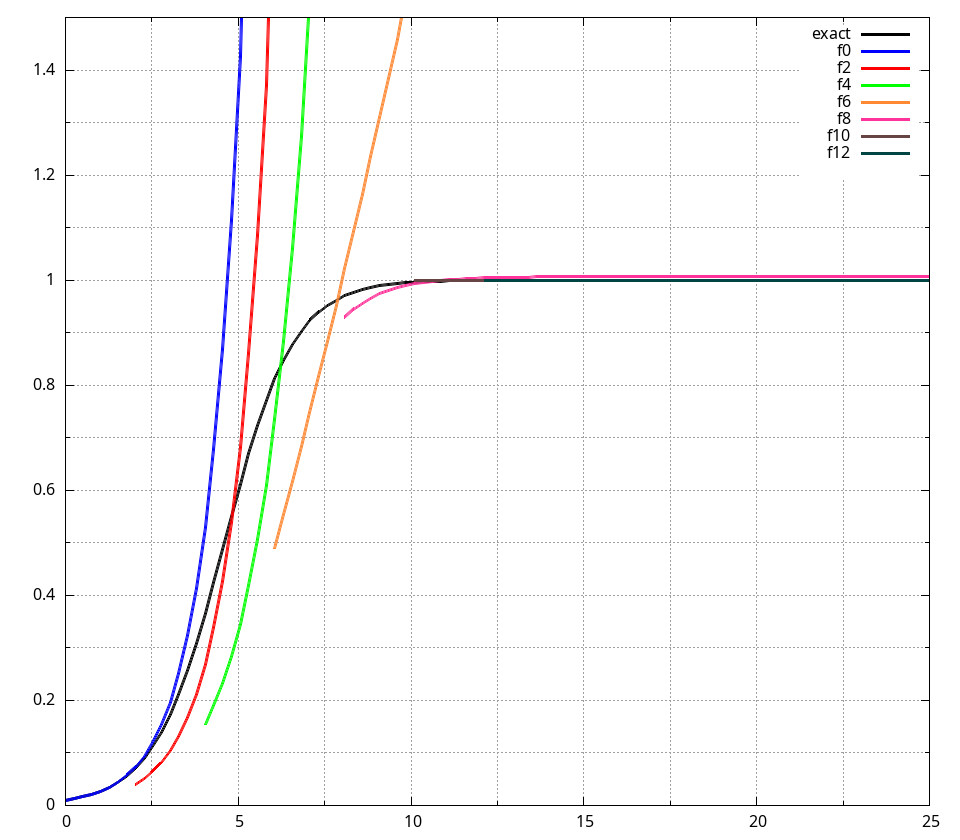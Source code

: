 
set mxtics 2
set mytics 2
set grid
set grid mxtics
set grid mytics
set grid xtics ytics
set xrange [0:25] 
set yrange [0:1.5] 

set style line 1 lc "#000000" lw 3
set style line 2 lc "#0000FF" lw 3
set style line 3 lc "#FF0000" lw 3
set style line 4 lc "#00FF00" lw 3
set style line 5 lc "#FF00FF" lw 3
set style line 6 lc "#FF8833" lw 3
set style line 7 lc "#FF3399" lw 3
set style line 8 lc "#664443" lw 3
set style line 9 lc "#004443" lw 3
set style line 10 lc "#6644FF" lw 3

set term png size 960,840 font 20 enhanced
set output 'local.png'

step(t,a) = (t >= a) ? 1 : 1/0
f(t)=exp(t)/(99+exp(t))
f0(t)=((1.0102040816e-02)*exp(9.8000000000e-01*(t - 0.0000000000e+00)) - 1.0102040816e-02 + 1.0000000000e-02)*step(t,0.0000000000e+00)
#f2500(t)=((1.2480036646e-01)*exp(7.8107890977e-01*(t - 2.5000000000e+00)) - 1.2480036646e-01 + 1.0946054511e-01)*step(t,2.5000000000e+00)
#f5000(t)=((-1.2068346736e+00)*exp(-1.9895380159e-01*(t - 5.0000000000e+00)) - -1.2068346736e+00 + 5.9947690080e-01)*step(t,5.0000000000e+00)
#f7500(t)=((-5.4964343436e-02)*exp(-8.9609532686e-01*(t - 7.5000000000e+00)) - -5.4964343436e-02 + 9.4804766343e-01)*step(t,7.5000000000e+00)
#f10000(t)=((-4.4928869186e-03)*exp(-9.9105459741e-01*(t - 1.0000000000e+01)) - -4.4928869186e-03 + 9.9552729871e-01)*step(t,1.0000000000e+01)
f2(t)=((4.1089495730e-02)*exp(9.2119202000e-01*(t - 2.0000000000e+00)) - 4.1089495730e-02 + 3.9403990000e-02)*step(t,2.0000000000e+00)
f4(t)=((1.7993261999e-01)*exp(7.0291554219e-01*(t - 4.0000000000e+00)) - 1.7993261999e-01 + 1.4854222891e-01)*step(t,4.0000000000e+00)
f6(t)=((4.8706842995e+00)*exp(5.1192975051e-02*(t - 6.0000000000e+00)) - 4.8706842995e+00 + 4.7440351247e-01)*step(t,6.0000000000e+00)
f8(t)=((-8.3187986901e-02)*exp(-8.4737003219e-01*(t - 8.0000000000e+00)) - -8.3187986901e-02 + 9.2368501609e-01)*step(t,8.0000000000e+00)
f10(t)=((-3.3919855959e-05)*exp(-9.9993216259e-01*(t - 1.0000000000e+01)) - -3.3919855959e-05 + 9.9996608129e-01)*step(t,1.0000000000e+01)
f12(t)=((-0.0000000000e+00)*exp(-1.0000000000e+00*(t - 1.2000000000e+01)) - -0.0000000000e+00 + 1.0000000000e+00)*step(t,1.2000000000e+01)

plot f(x) title 'exact' with lines linestyle 1,\
'output_ivp4_ab1_t1p0' using ($1):($2)  title 'fe' with lines linestyle 10,\
f0(x) title 'f0' with lines linestyle 2,\
f2(x) title 'f2' with lines linestyle 3,\
f4(x) title 'f4' with lines linestyle 4,\
f6(x) title 'f6' with lines linestyle 6,\
f8(x) title 'f8' with lines linestyle 7,\
f10(x) title 'f10' with lines linestyle 8,\
f12(x) title 'f12' with lines linestyle 9
